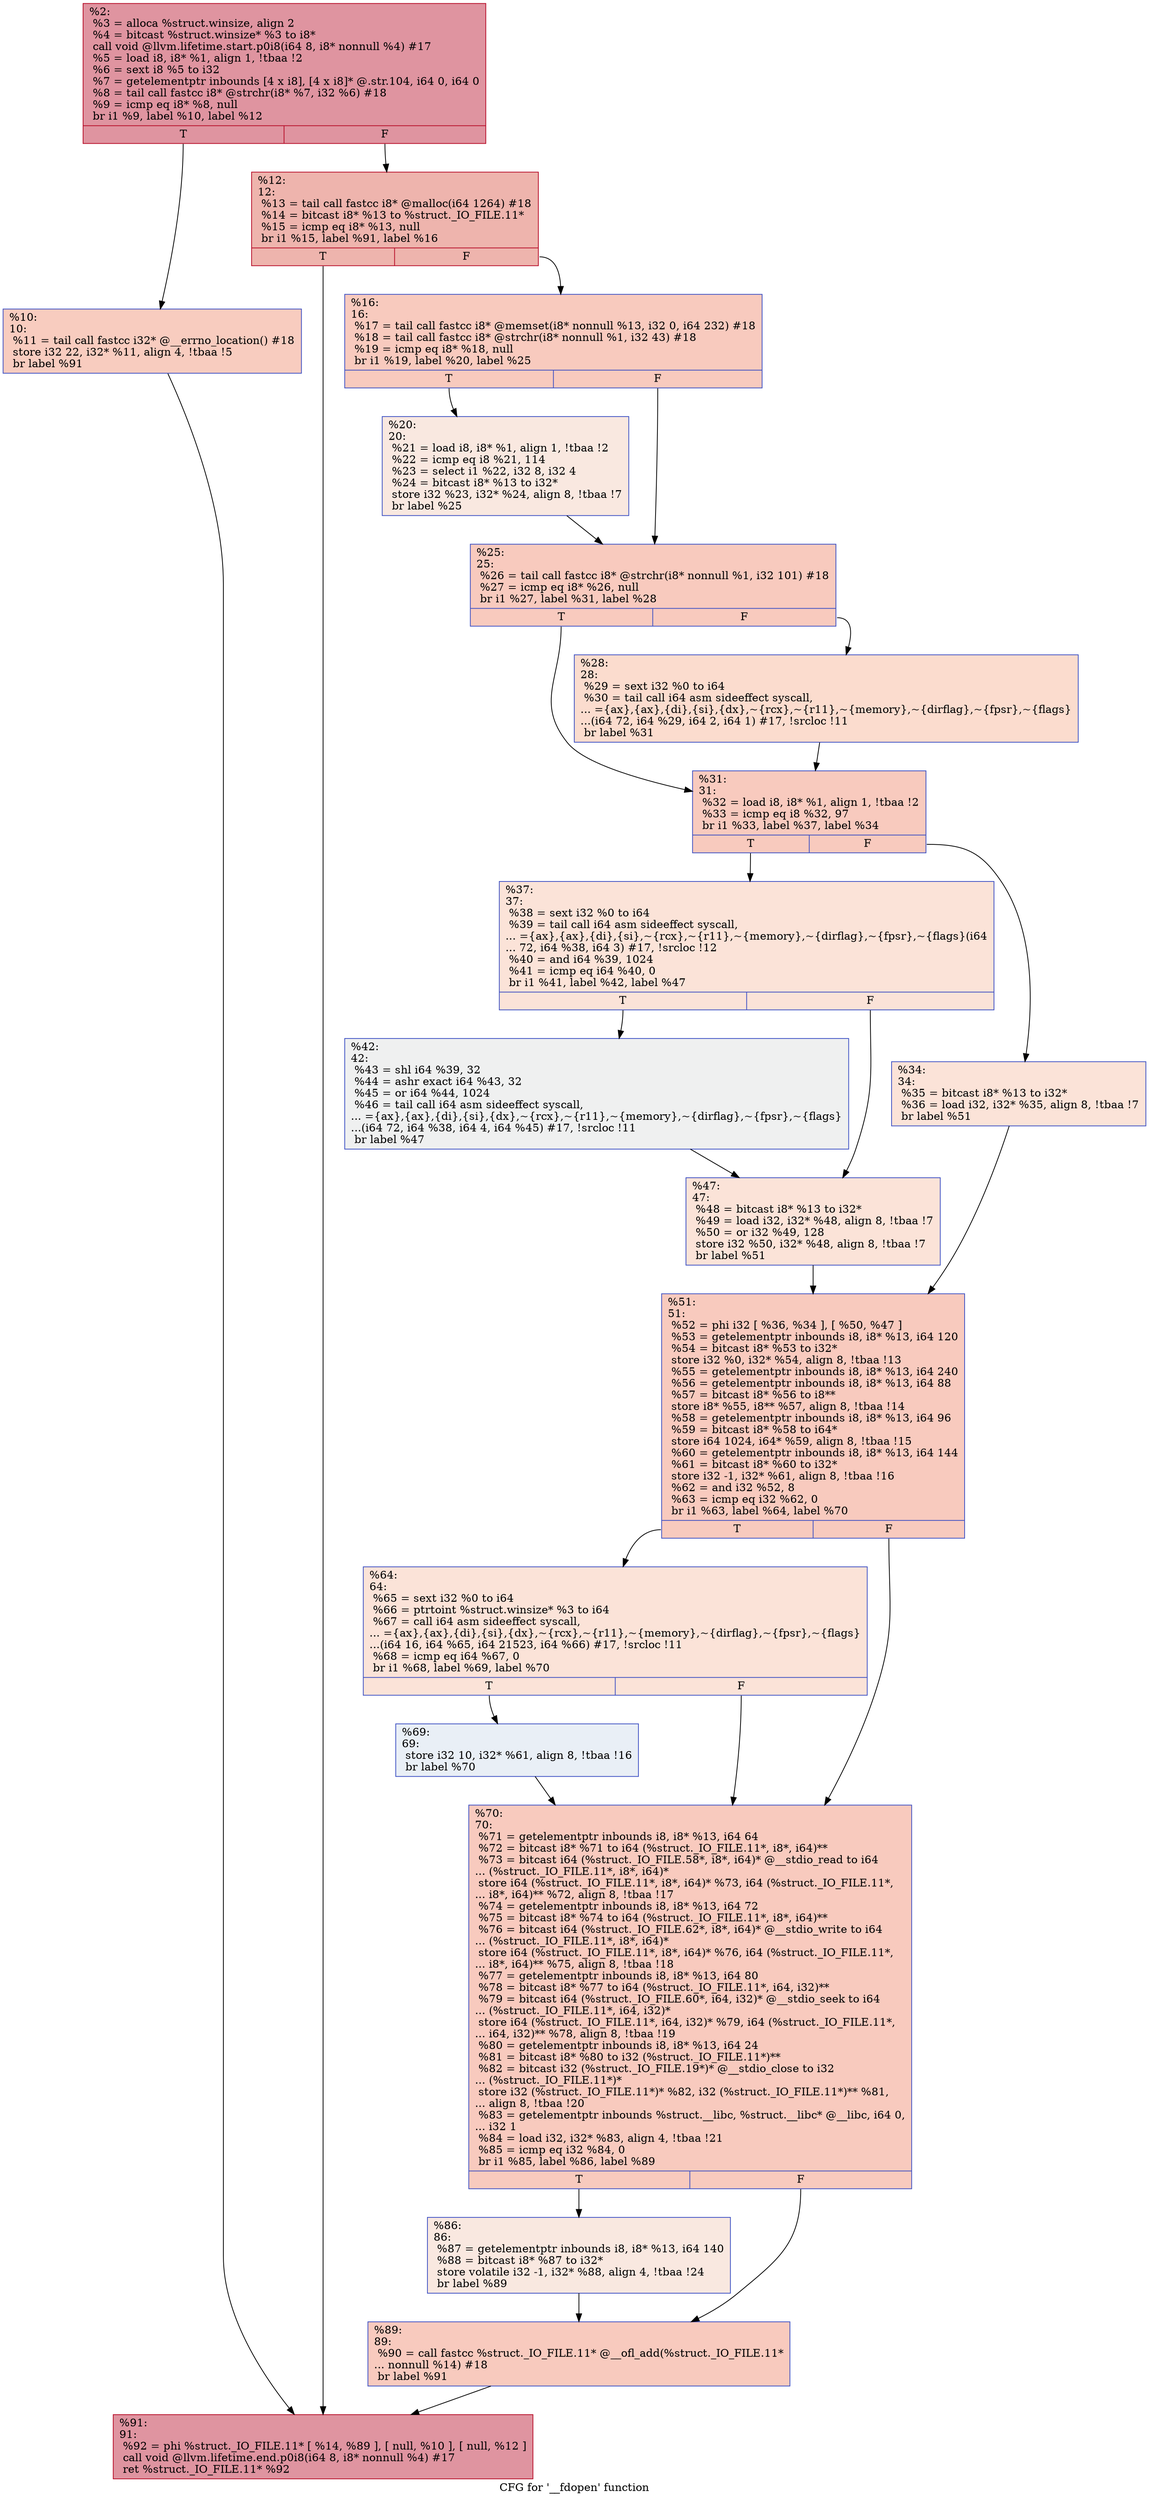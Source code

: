 digraph "CFG for '__fdopen' function" {
	label="CFG for '__fdopen' function";

	Node0x131ea30 [shape=record,color="#b70d28ff", style=filled, fillcolor="#b70d2870",label="{%2:\l  %3 = alloca %struct.winsize, align 2\l  %4 = bitcast %struct.winsize* %3 to i8*\l  call void @llvm.lifetime.start.p0i8(i64 8, i8* nonnull %4) #17\l  %5 = load i8, i8* %1, align 1, !tbaa !2\l  %6 = sext i8 %5 to i32\l  %7 = getelementptr inbounds [4 x i8], [4 x i8]* @.str.104, i64 0, i64 0\l  %8 = tail call fastcc i8* @strchr(i8* %7, i32 %6) #18\l  %9 = icmp eq i8* %8, null\l  br i1 %9, label %10, label %12\l|{<s0>T|<s1>F}}"];
	Node0x131ea30:s0 -> Node0x131eab0;
	Node0x131ea30:s1 -> Node0x131ef50;
	Node0x131eab0 [shape=record,color="#3d50c3ff", style=filled, fillcolor="#f08b6e70",label="{%10:\l10:                                               \l  %11 = tail call fastcc i32* @__errno_location() #18\l  store i32 22, i32* %11, align 4, !tbaa !5\l  br label %91\l}"];
	Node0x131eab0 -> Node0x131f450;
	Node0x131ef50 [shape=record,color="#b70d28ff", style=filled, fillcolor="#d8564670",label="{%12:\l12:                                               \l  %13 = tail call fastcc i8* @malloc(i64 1264) #18\l  %14 = bitcast i8* %13 to %struct._IO_FILE.11*\l  %15 = icmp eq i8* %13, null\l  br i1 %15, label %91, label %16\l|{<s0>T|<s1>F}}"];
	Node0x131ef50:s0 -> Node0x131f450;
	Node0x131ef50:s1 -> Node0x131efa0;
	Node0x131efa0 [shape=record,color="#3d50c3ff", style=filled, fillcolor="#ef886b70",label="{%16:\l16:                                               \l  %17 = tail call fastcc i8* @memset(i8* nonnull %13, i32 0, i64 232) #18\l  %18 = tail call fastcc i8* @strchr(i8* nonnull %1, i32 43) #18\l  %19 = icmp eq i8* %18, null\l  br i1 %19, label %20, label %25\l|{<s0>T|<s1>F}}"];
	Node0x131efa0:s0 -> Node0x131eff0;
	Node0x131efa0:s1 -> Node0x131f040;
	Node0x131eff0 [shape=record,color="#3d50c3ff", style=filled, fillcolor="#f1ccb870",label="{%20:\l20:                                               \l  %21 = load i8, i8* %1, align 1, !tbaa !2\l  %22 = icmp eq i8 %21, 114\l  %23 = select i1 %22, i32 8, i32 4\l  %24 = bitcast i8* %13 to i32*\l  store i32 %23, i32* %24, align 8, !tbaa !7\l  br label %25\l}"];
	Node0x131eff0 -> Node0x131f040;
	Node0x131f040 [shape=record,color="#3d50c3ff", style=filled, fillcolor="#ef886b70",label="{%25:\l25:                                               \l  %26 = tail call fastcc i8* @strchr(i8* nonnull %1, i32 101) #18\l  %27 = icmp eq i8* %26, null\l  br i1 %27, label %31, label %28\l|{<s0>T|<s1>F}}"];
	Node0x131f040:s0 -> Node0x131f0e0;
	Node0x131f040:s1 -> Node0x131f090;
	Node0x131f090 [shape=record,color="#3d50c3ff", style=filled, fillcolor="#f7af9170",label="{%28:\l28:                                               \l  %29 = sext i32 %0 to i64\l  %30 = tail call i64 asm sideeffect syscall,\l... =\{ax\},\{ax\},\{di\},\{si\},\{dx\},~\{rcx\},~\{r11\},~\{memory\},~\{dirflag\},~\{fpsr\},~\{flags\}\l...(i64 72, i64 %29, i64 2, i64 1) #17, !srcloc !11\l  br label %31\l}"];
	Node0x131f090 -> Node0x131f0e0;
	Node0x131f0e0 [shape=record,color="#3d50c3ff", style=filled, fillcolor="#ef886b70",label="{%31:\l31:                                               \l  %32 = load i8, i8* %1, align 1, !tbaa !2\l  %33 = icmp eq i8 %32, 97\l  br i1 %33, label %37, label %34\l|{<s0>T|<s1>F}}"];
	Node0x131f0e0:s0 -> Node0x131f180;
	Node0x131f0e0:s1 -> Node0x131f130;
	Node0x131f130 [shape=record,color="#3d50c3ff", style=filled, fillcolor="#f6bfa670",label="{%34:\l34:                                               \l  %35 = bitcast i8* %13 to i32*\l  %36 = load i32, i32* %35, align 8, !tbaa !7\l  br label %51\l}"];
	Node0x131f130 -> Node0x131f270;
	Node0x131f180 [shape=record,color="#3d50c3ff", style=filled, fillcolor="#f6bfa670",label="{%37:\l37:                                               \l  %38 = sext i32 %0 to i64\l  %39 = tail call i64 asm sideeffect syscall,\l... =\{ax\},\{ax\},\{di\},\{si\},~\{rcx\},~\{r11\},~\{memory\},~\{dirflag\},~\{fpsr\},~\{flags\}(i64\l... 72, i64 %38, i64 3) #17, !srcloc !12\l  %40 = and i64 %39, 1024\l  %41 = icmp eq i64 %40, 0\l  br i1 %41, label %42, label %47\l|{<s0>T|<s1>F}}"];
	Node0x131f180:s0 -> Node0x131f1d0;
	Node0x131f180:s1 -> Node0x131f220;
	Node0x131f1d0 [shape=record,color="#3d50c3ff", style=filled, fillcolor="#dbdcde70",label="{%42:\l42:                                               \l  %43 = shl i64 %39, 32\l  %44 = ashr exact i64 %43, 32\l  %45 = or i64 %44, 1024\l  %46 = tail call i64 asm sideeffect syscall,\l... =\{ax\},\{ax\},\{di\},\{si\},\{dx\},~\{rcx\},~\{r11\},~\{memory\},~\{dirflag\},~\{fpsr\},~\{flags\}\l...(i64 72, i64 %38, i64 4, i64 %45) #17, !srcloc !11\l  br label %47\l}"];
	Node0x131f1d0 -> Node0x131f220;
	Node0x131f220 [shape=record,color="#3d50c3ff", style=filled, fillcolor="#f6bfa670",label="{%47:\l47:                                               \l  %48 = bitcast i8* %13 to i32*\l  %49 = load i32, i32* %48, align 8, !tbaa !7\l  %50 = or i32 %49, 128\l  store i32 %50, i32* %48, align 8, !tbaa !7\l  br label %51\l}"];
	Node0x131f220 -> Node0x131f270;
	Node0x131f270 [shape=record,color="#3d50c3ff", style=filled, fillcolor="#ef886b70",label="{%51:\l51:                                               \l  %52 = phi i32 [ %36, %34 ], [ %50, %47 ]\l  %53 = getelementptr inbounds i8, i8* %13, i64 120\l  %54 = bitcast i8* %53 to i32*\l  store i32 %0, i32* %54, align 8, !tbaa !13\l  %55 = getelementptr inbounds i8, i8* %13, i64 240\l  %56 = getelementptr inbounds i8, i8* %13, i64 88\l  %57 = bitcast i8* %56 to i8**\l  store i8* %55, i8** %57, align 8, !tbaa !14\l  %58 = getelementptr inbounds i8, i8* %13, i64 96\l  %59 = bitcast i8* %58 to i64*\l  store i64 1024, i64* %59, align 8, !tbaa !15\l  %60 = getelementptr inbounds i8, i8* %13, i64 144\l  %61 = bitcast i8* %60 to i32*\l  store i32 -1, i32* %61, align 8, !tbaa !16\l  %62 = and i32 %52, 8\l  %63 = icmp eq i32 %62, 0\l  br i1 %63, label %64, label %70\l|{<s0>T|<s1>F}}"];
	Node0x131f270:s0 -> Node0x131f2c0;
	Node0x131f270:s1 -> Node0x131f360;
	Node0x131f2c0 [shape=record,color="#3d50c3ff", style=filled, fillcolor="#f6bfa670",label="{%64:\l64:                                               \l  %65 = sext i32 %0 to i64\l  %66 = ptrtoint %struct.winsize* %3 to i64\l  %67 = call i64 asm sideeffect syscall,\l... =\{ax\},\{ax\},\{di\},\{si\},\{dx\},~\{rcx\},~\{r11\},~\{memory\},~\{dirflag\},~\{fpsr\},~\{flags\}\l...(i64 16, i64 %65, i64 21523, i64 %66) #17, !srcloc !11\l  %68 = icmp eq i64 %67, 0\l  br i1 %68, label %69, label %70\l|{<s0>T|<s1>F}}"];
	Node0x131f2c0:s0 -> Node0x131f310;
	Node0x131f2c0:s1 -> Node0x131f360;
	Node0x131f310 [shape=record,color="#3d50c3ff", style=filled, fillcolor="#cedaeb70",label="{%69:\l69:                                               \l  store i32 10, i32* %61, align 8, !tbaa !16\l  br label %70\l}"];
	Node0x131f310 -> Node0x131f360;
	Node0x131f360 [shape=record,color="#3d50c3ff", style=filled, fillcolor="#ef886b70",label="{%70:\l70:                                               \l  %71 = getelementptr inbounds i8, i8* %13, i64 64\l  %72 = bitcast i8* %71 to i64 (%struct._IO_FILE.11*, i8*, i64)**\l  %73 = bitcast i64 (%struct._IO_FILE.58*, i8*, i64)* @__stdio_read to i64\l... (%struct._IO_FILE.11*, i8*, i64)*\l  store i64 (%struct._IO_FILE.11*, i8*, i64)* %73, i64 (%struct._IO_FILE.11*,\l... i8*, i64)** %72, align 8, !tbaa !17\l  %74 = getelementptr inbounds i8, i8* %13, i64 72\l  %75 = bitcast i8* %74 to i64 (%struct._IO_FILE.11*, i8*, i64)**\l  %76 = bitcast i64 (%struct._IO_FILE.62*, i8*, i64)* @__stdio_write to i64\l... (%struct._IO_FILE.11*, i8*, i64)*\l  store i64 (%struct._IO_FILE.11*, i8*, i64)* %76, i64 (%struct._IO_FILE.11*,\l... i8*, i64)** %75, align 8, !tbaa !18\l  %77 = getelementptr inbounds i8, i8* %13, i64 80\l  %78 = bitcast i8* %77 to i64 (%struct._IO_FILE.11*, i64, i32)**\l  %79 = bitcast i64 (%struct._IO_FILE.60*, i64, i32)* @__stdio_seek to i64\l... (%struct._IO_FILE.11*, i64, i32)*\l  store i64 (%struct._IO_FILE.11*, i64, i32)* %79, i64 (%struct._IO_FILE.11*,\l... i64, i32)** %78, align 8, !tbaa !19\l  %80 = getelementptr inbounds i8, i8* %13, i64 24\l  %81 = bitcast i8* %80 to i32 (%struct._IO_FILE.11*)**\l  %82 = bitcast i32 (%struct._IO_FILE.19*)* @__stdio_close to i32\l... (%struct._IO_FILE.11*)*\l  store i32 (%struct._IO_FILE.11*)* %82, i32 (%struct._IO_FILE.11*)** %81,\l... align 8, !tbaa !20\l  %83 = getelementptr inbounds %struct.__libc, %struct.__libc* @__libc, i64 0,\l... i32 1\l  %84 = load i32, i32* %83, align 4, !tbaa !21\l  %85 = icmp eq i32 %84, 0\l  br i1 %85, label %86, label %89\l|{<s0>T|<s1>F}}"];
	Node0x131f360:s0 -> Node0x131f3b0;
	Node0x131f360:s1 -> Node0x131f400;
	Node0x131f3b0 [shape=record,color="#3d50c3ff", style=filled, fillcolor="#f1ccb870",label="{%86:\l86:                                               \l  %87 = getelementptr inbounds i8, i8* %13, i64 140\l  %88 = bitcast i8* %87 to i32*\l  store volatile i32 -1, i32* %88, align 4, !tbaa !24\l  br label %89\l}"];
	Node0x131f3b0 -> Node0x131f400;
	Node0x131f400 [shape=record,color="#3d50c3ff", style=filled, fillcolor="#ef886b70",label="{%89:\l89:                                               \l  %90 = call fastcc %struct._IO_FILE.11* @__ofl_add(%struct._IO_FILE.11*\l... nonnull %14) #18\l  br label %91\l}"];
	Node0x131f400 -> Node0x131f450;
	Node0x131f450 [shape=record,color="#b70d28ff", style=filled, fillcolor="#b70d2870",label="{%91:\l91:                                               \l  %92 = phi %struct._IO_FILE.11* [ %14, %89 ], [ null, %10 ], [ null, %12 ]\l  call void @llvm.lifetime.end.p0i8(i64 8, i8* nonnull %4) #17\l  ret %struct._IO_FILE.11* %92\l}"];
}
